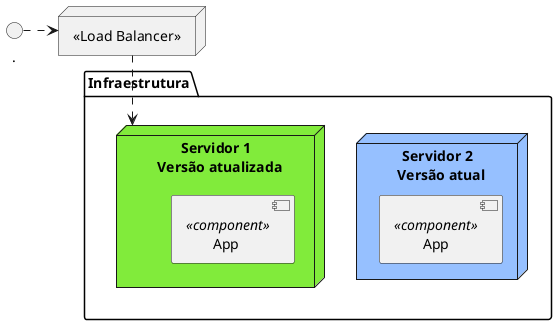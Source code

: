 @startuml blue-green-after

top to bottom direction


node "<<Load Balancer>>" as LB {
}

folder "Infraestrutura" as I {
  node "Servidor 2\n  Versão atual" as S2 #96C0FF {
    component "App" <<component>> { 
    }
  }
  node "Servidor 1\n  Versão atualizada" as S1 #81EB3B {
    component "App " <<component>> { 
    }
  }
}

..> LB 

LB ..> S1

@enduml
